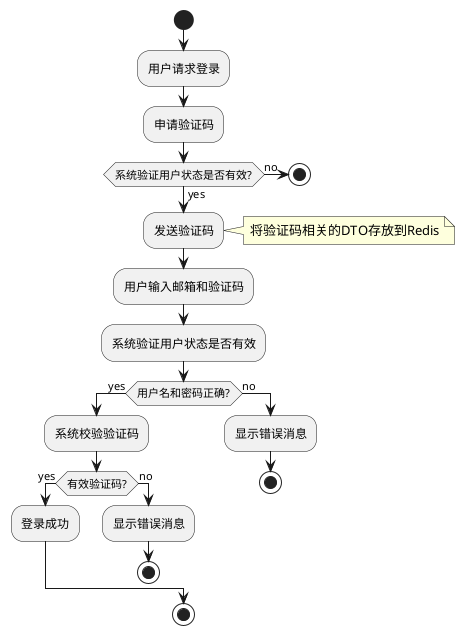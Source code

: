 @startuml
start

:用户请求登录;
:申请验证码;
if (系统验证用户状态是否有效?) then (yes)
:发送验证码;
note right: 将验证码相关的DTO存放到Redis
:用户输入邮箱和验证码;
:系统验证用户状态是否有效;
if (用户名和密码正确?) then (yes)
  :系统校验验证码;
  if (有效验证码?) then (yes)
    :登录成功;
  else (no)
    :显示错误消息;
    stop
  endif
else (no)
  :显示错误消息;
  stop
endif

stop
else (no)
stop


@enduml